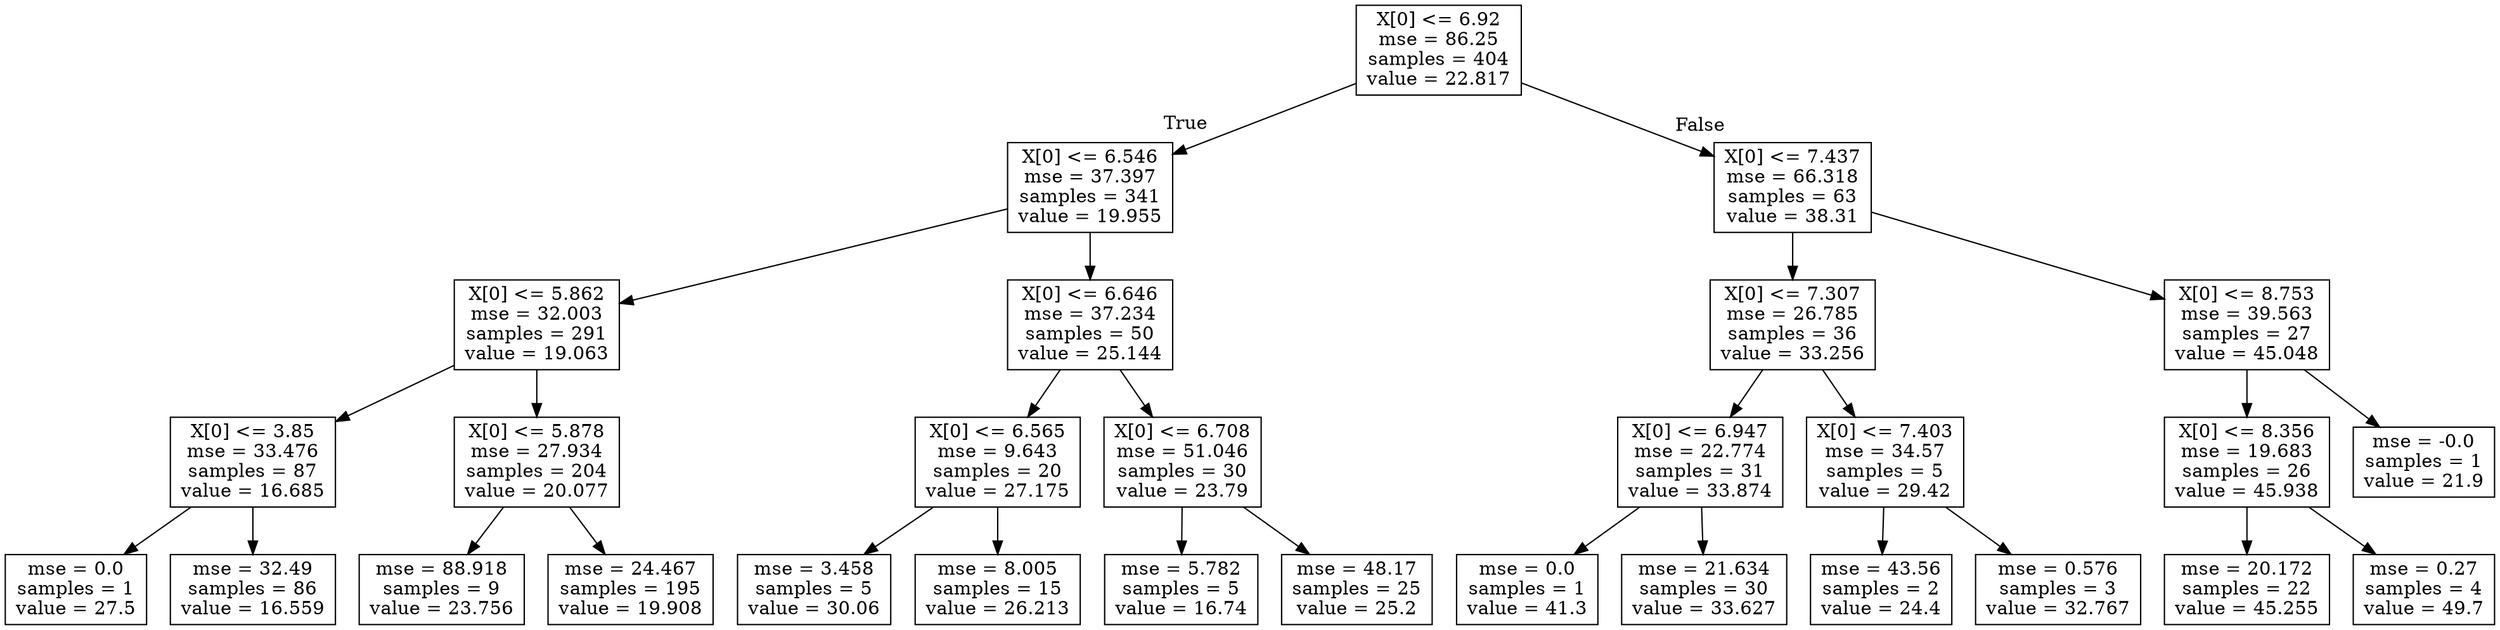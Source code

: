 digraph Tree {
node [shape=box] ;
0 [label="X[0] <= 6.92\nmse = 86.25\nsamples = 404\nvalue = 22.817"] ;
1 [label="X[0] <= 6.546\nmse = 37.397\nsamples = 341\nvalue = 19.955"] ;
0 -> 1 [labeldistance=2.5, labelangle=45, headlabel="True"] ;
2 [label="X[0] <= 5.862\nmse = 32.003\nsamples = 291\nvalue = 19.063"] ;
1 -> 2 ;
3 [label="X[0] <= 3.85\nmse = 33.476\nsamples = 87\nvalue = 16.685"] ;
2 -> 3 ;
4 [label="mse = 0.0\nsamples = 1\nvalue = 27.5"] ;
3 -> 4 ;
5 [label="mse = 32.49\nsamples = 86\nvalue = 16.559"] ;
3 -> 5 ;
6 [label="X[0] <= 5.878\nmse = 27.934\nsamples = 204\nvalue = 20.077"] ;
2 -> 6 ;
7 [label="mse = 88.918\nsamples = 9\nvalue = 23.756"] ;
6 -> 7 ;
8 [label="mse = 24.467\nsamples = 195\nvalue = 19.908"] ;
6 -> 8 ;
9 [label="X[0] <= 6.646\nmse = 37.234\nsamples = 50\nvalue = 25.144"] ;
1 -> 9 ;
10 [label="X[0] <= 6.565\nmse = 9.643\nsamples = 20\nvalue = 27.175"] ;
9 -> 10 ;
11 [label="mse = 3.458\nsamples = 5\nvalue = 30.06"] ;
10 -> 11 ;
12 [label="mse = 8.005\nsamples = 15\nvalue = 26.213"] ;
10 -> 12 ;
13 [label="X[0] <= 6.708\nmse = 51.046\nsamples = 30\nvalue = 23.79"] ;
9 -> 13 ;
14 [label="mse = 5.782\nsamples = 5\nvalue = 16.74"] ;
13 -> 14 ;
15 [label="mse = 48.17\nsamples = 25\nvalue = 25.2"] ;
13 -> 15 ;
16 [label="X[0] <= 7.437\nmse = 66.318\nsamples = 63\nvalue = 38.31"] ;
0 -> 16 [labeldistance=2.5, labelangle=-45, headlabel="False"] ;
17 [label="X[0] <= 7.307\nmse = 26.785\nsamples = 36\nvalue = 33.256"] ;
16 -> 17 ;
18 [label="X[0] <= 6.947\nmse = 22.774\nsamples = 31\nvalue = 33.874"] ;
17 -> 18 ;
19 [label="mse = 0.0\nsamples = 1\nvalue = 41.3"] ;
18 -> 19 ;
20 [label="mse = 21.634\nsamples = 30\nvalue = 33.627"] ;
18 -> 20 ;
21 [label="X[0] <= 7.403\nmse = 34.57\nsamples = 5\nvalue = 29.42"] ;
17 -> 21 ;
22 [label="mse = 43.56\nsamples = 2\nvalue = 24.4"] ;
21 -> 22 ;
23 [label="mse = 0.576\nsamples = 3\nvalue = 32.767"] ;
21 -> 23 ;
24 [label="X[0] <= 8.753\nmse = 39.563\nsamples = 27\nvalue = 45.048"] ;
16 -> 24 ;
25 [label="X[0] <= 8.356\nmse = 19.683\nsamples = 26\nvalue = 45.938"] ;
24 -> 25 ;
26 [label="mse = 20.172\nsamples = 22\nvalue = 45.255"] ;
25 -> 26 ;
27 [label="mse = 0.27\nsamples = 4\nvalue = 49.7"] ;
25 -> 27 ;
28 [label="mse = -0.0\nsamples = 1\nvalue = 21.9"] ;
24 -> 28 ;
}